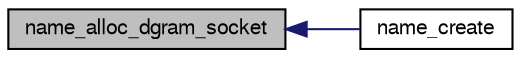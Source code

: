 digraph G
{
  edge [fontname="FreeSans",fontsize="10",labelfontname="FreeSans",labelfontsize="10"];
  node [fontname="FreeSans",fontsize="10",shape=record];
  rankdir=LR;
  Node1 [label="name_alloc_dgram_socket",height=0.2,width=0.4,color="black", fillcolor="grey75", style="filled" fontcolor="black"];
  Node1 -> Node2 [dir=back,color="midnightblue",fontsize="10",style="solid",fontname="FreeSans"];
  Node2 [label="name_create",height=0.2,width=0.4,color="black", fillcolor="white", style="filled",URL="$af__name_8c.html#a71d196bdc6ab2865e692c66fea68f55c"];
}
